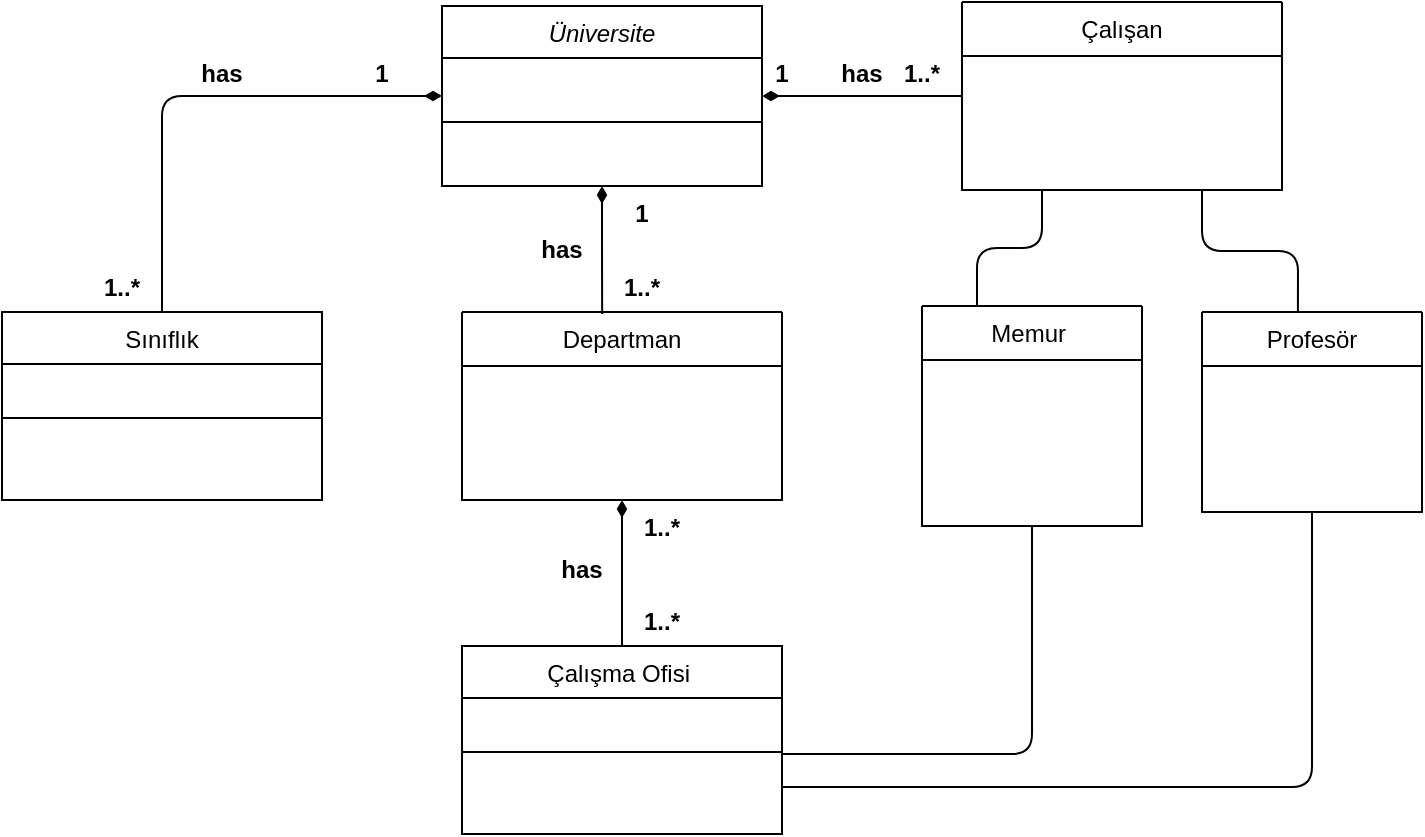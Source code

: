 <mxfile version="18.2.0" type="github">
  <diagram id="C5RBs43oDa-KdzZeNtuy" name="Page-1">
    <mxGraphModel dx="786" dy="545" grid="1" gridSize="10" guides="1" tooltips="1" connect="1" arrows="1" fold="1" page="1" pageScale="1" pageWidth="827" pageHeight="1169" math="0" shadow="0">
      <root>
        <mxCell id="WIyWlLk6GJQsqaUBKTNV-0" />
        <mxCell id="WIyWlLk6GJQsqaUBKTNV-1" parent="WIyWlLk6GJQsqaUBKTNV-0" />
        <mxCell id="bU1eev-tUMgHau43K70a-31" style="edgeStyle=orthogonalEdgeStyle;rounded=1;sketch=0;orthogonalLoop=1;jettySize=auto;html=1;exitX=0;exitY=0.5;exitDx=0;exitDy=0;startArrow=diamondThin;startFill=1;elbow=vertical;entryX=0.5;entryY=0;entryDx=0;entryDy=0;endArrow=none;endFill=0;" edge="1" parent="WIyWlLk6GJQsqaUBKTNV-1" source="zkfFHV4jXpPFQw0GAbJ--0" target="zkfFHV4jXpPFQw0GAbJ--6">
          <mxGeometry relative="1" as="geometry">
            <mxPoint x="180" y="55" as="targetPoint" />
          </mxGeometry>
        </mxCell>
        <mxCell id="bU1eev-tUMgHau43K70a-34" style="edgeStyle=orthogonalEdgeStyle;rounded=1;sketch=0;orthogonalLoop=1;jettySize=auto;html=1;exitX=0.5;exitY=1;exitDx=0;exitDy=0;entryX=0.438;entryY=0.011;entryDx=0;entryDy=0;entryPerimeter=0;startArrow=diamondThin;startFill=1;endArrow=none;endFill=0;elbow=vertical;" edge="1" parent="WIyWlLk6GJQsqaUBKTNV-1" source="zkfFHV4jXpPFQw0GAbJ--0" target="bU1eev-tUMgHau43K70a-3">
          <mxGeometry relative="1" as="geometry" />
        </mxCell>
        <mxCell id="bU1eev-tUMgHau43K70a-35" style="edgeStyle=orthogonalEdgeStyle;rounded=1;sketch=0;orthogonalLoop=1;jettySize=auto;html=1;exitX=1;exitY=0.5;exitDx=0;exitDy=0;entryX=0;entryY=0.5;entryDx=0;entryDy=0;startArrow=diamondThin;startFill=1;endArrow=none;endFill=0;elbow=vertical;" edge="1" parent="WIyWlLk6GJQsqaUBKTNV-1" source="zkfFHV4jXpPFQw0GAbJ--0" target="bU1eev-tUMgHau43K70a-15">
          <mxGeometry relative="1" as="geometry" />
        </mxCell>
        <mxCell id="zkfFHV4jXpPFQw0GAbJ--0" value="Üniversite" style="swimlane;fontStyle=2;align=center;verticalAlign=top;childLayout=stackLayout;horizontal=1;startSize=26;horizontalStack=0;resizeParent=1;resizeLast=0;collapsible=1;marginBottom=0;rounded=0;shadow=0;strokeWidth=1;" parent="WIyWlLk6GJQsqaUBKTNV-1" vertex="1">
          <mxGeometry x="250" y="10" width="160" height="90" as="geometry">
            <mxRectangle x="230" y="140" width="160" height="26" as="alternateBounds" />
          </mxGeometry>
        </mxCell>
        <mxCell id="zkfFHV4jXpPFQw0GAbJ--4" value="" style="line;html=1;strokeWidth=1;align=left;verticalAlign=middle;spacingTop=-1;spacingLeft=3;spacingRight=3;rotatable=0;labelPosition=right;points=[];portConstraint=eastwest;" parent="zkfFHV4jXpPFQw0GAbJ--0" vertex="1">
          <mxGeometry y="26" width="160" height="64" as="geometry" />
        </mxCell>
        <mxCell id="zkfFHV4jXpPFQw0GAbJ--6" value="Sınıflık" style="swimlane;fontStyle=0;align=center;verticalAlign=top;childLayout=stackLayout;horizontal=1;startSize=26;horizontalStack=0;resizeParent=1;resizeLast=0;collapsible=1;marginBottom=0;rounded=0;shadow=0;strokeWidth=1;" parent="WIyWlLk6GJQsqaUBKTNV-1" vertex="1">
          <mxGeometry x="30" y="163" width="160" height="94" as="geometry">
            <mxRectangle x="10" y="150" width="160" height="26" as="alternateBounds" />
          </mxGeometry>
        </mxCell>
        <mxCell id="zkfFHV4jXpPFQw0GAbJ--9" value="" style="line;html=1;strokeWidth=1;align=left;verticalAlign=middle;spacingTop=-1;spacingLeft=3;spacingRight=3;rotatable=0;labelPosition=right;points=[];portConstraint=eastwest;" parent="zkfFHV4jXpPFQw0GAbJ--6" vertex="1">
          <mxGeometry y="26" width="160" height="54" as="geometry" />
        </mxCell>
        <mxCell id="bU1eev-tUMgHau43K70a-63" style="edgeStyle=orthogonalEdgeStyle;rounded=1;sketch=0;orthogonalLoop=1;jettySize=auto;html=1;exitX=0.5;exitY=0;exitDx=0;exitDy=0;entryX=0.5;entryY=1;entryDx=0;entryDy=0;startArrow=none;startFill=0;endArrow=diamondThin;endFill=1;elbow=vertical;" edge="1" parent="WIyWlLk6GJQsqaUBKTNV-1" source="bU1eev-tUMgHau43K70a-1" target="bU1eev-tUMgHau43K70a-3">
          <mxGeometry relative="1" as="geometry" />
        </mxCell>
        <mxCell id="bU1eev-tUMgHau43K70a-1" value="Çalışma Ofisi " style="swimlane;fontStyle=0;align=center;verticalAlign=top;childLayout=stackLayout;horizontal=1;startSize=26;horizontalStack=0;resizeParent=1;resizeLast=0;collapsible=1;marginBottom=0;rounded=0;shadow=0;strokeWidth=1;" vertex="1" parent="WIyWlLk6GJQsqaUBKTNV-1">
          <mxGeometry x="260" y="330" width="160" height="94" as="geometry">
            <mxRectangle x="10" y="150" width="160" height="26" as="alternateBounds" />
          </mxGeometry>
        </mxCell>
        <mxCell id="bU1eev-tUMgHau43K70a-2" value="" style="line;html=1;strokeWidth=1;align=left;verticalAlign=middle;spacingTop=-1;spacingLeft=3;spacingRight=3;rotatable=0;labelPosition=right;points=[];portConstraint=eastwest;" vertex="1" parent="bU1eev-tUMgHau43K70a-1">
          <mxGeometry y="26" width="160" height="54" as="geometry" />
        </mxCell>
        <mxCell id="bU1eev-tUMgHau43K70a-3" value="Departman" style="swimlane;fontStyle=0;align=center;verticalAlign=top;childLayout=stackLayout;horizontal=1;startSize=0;horizontalStack=0;resizeParent=1;resizeLast=0;collapsible=1;marginBottom=0;rounded=0;shadow=0;strokeWidth=1;" vertex="1" parent="WIyWlLk6GJQsqaUBKTNV-1">
          <mxGeometry x="260" y="163" width="160" height="94" as="geometry">
            <mxRectangle x="240" y="163" width="160" height="26" as="alternateBounds" />
          </mxGeometry>
        </mxCell>
        <mxCell id="bU1eev-tUMgHau43K70a-4" value="" style="line;html=1;strokeWidth=1;align=left;verticalAlign=middle;spacingTop=-1;spacingLeft=3;spacingRight=3;rotatable=0;labelPosition=right;points=[];portConstraint=eastwest;" vertex="1" parent="bU1eev-tUMgHau43K70a-3">
          <mxGeometry width="160" height="54" as="geometry" />
        </mxCell>
        <mxCell id="bU1eev-tUMgHau43K70a-42" style="edgeStyle=orthogonalEdgeStyle;rounded=1;sketch=0;orthogonalLoop=1;jettySize=auto;html=1;exitX=0.25;exitY=1;exitDx=0;exitDy=0;entryX=0.25;entryY=0;entryDx=0;entryDy=0;startArrow=none;startFill=0;endArrow=none;endFill=0;elbow=vertical;" edge="1" parent="WIyWlLk6GJQsqaUBKTNV-1" source="bU1eev-tUMgHau43K70a-15" target="bU1eev-tUMgHau43K70a-20">
          <mxGeometry relative="1" as="geometry" />
        </mxCell>
        <mxCell id="bU1eev-tUMgHau43K70a-43" style="edgeStyle=orthogonalEdgeStyle;rounded=1;sketch=0;orthogonalLoop=1;jettySize=auto;html=1;exitX=0.75;exitY=1;exitDx=0;exitDy=0;entryX=0.436;entryY=0;entryDx=0;entryDy=0;entryPerimeter=0;startArrow=none;startFill=0;endArrow=none;endFill=0;elbow=vertical;" edge="1" parent="WIyWlLk6GJQsqaUBKTNV-1" source="bU1eev-tUMgHau43K70a-15" target="bU1eev-tUMgHau43K70a-22">
          <mxGeometry relative="1" as="geometry" />
        </mxCell>
        <mxCell id="bU1eev-tUMgHau43K70a-15" value="Çalışan" style="swimlane;fontStyle=0;align=center;verticalAlign=top;childLayout=stackLayout;horizontal=1;startSize=0;horizontalStack=0;resizeParent=1;resizeLast=0;collapsible=1;marginBottom=0;rounded=0;shadow=0;strokeWidth=1;" vertex="1" parent="WIyWlLk6GJQsqaUBKTNV-1">
          <mxGeometry x="510" y="8" width="160" height="94" as="geometry">
            <mxRectangle x="240" y="163" width="160" height="26" as="alternateBounds" />
          </mxGeometry>
        </mxCell>
        <mxCell id="bU1eev-tUMgHau43K70a-16" value="" style="line;html=1;strokeWidth=1;align=left;verticalAlign=middle;spacingTop=-1;spacingLeft=3;spacingRight=3;rotatable=0;labelPosition=right;points=[];portConstraint=eastwest;" vertex="1" parent="bU1eev-tUMgHau43K70a-15">
          <mxGeometry width="160" height="54" as="geometry" />
        </mxCell>
        <mxCell id="bU1eev-tUMgHau43K70a-20" value="Memur " style="swimlane;fontStyle=0;align=center;verticalAlign=top;childLayout=stackLayout;horizontal=1;startSize=0;horizontalStack=0;resizeParent=1;resizeLast=0;collapsible=1;marginBottom=0;rounded=0;shadow=0;strokeWidth=1;" vertex="1" parent="WIyWlLk6GJQsqaUBKTNV-1">
          <mxGeometry x="490" y="160" width="110" height="110" as="geometry">
            <mxRectangle x="240" y="163" width="160" height="26" as="alternateBounds" />
          </mxGeometry>
        </mxCell>
        <mxCell id="bU1eev-tUMgHau43K70a-21" value="" style="line;html=1;strokeWidth=1;align=left;verticalAlign=middle;spacingTop=-1;spacingLeft=3;spacingRight=3;rotatable=0;labelPosition=right;points=[];portConstraint=eastwest;" vertex="1" parent="bU1eev-tUMgHau43K70a-20">
          <mxGeometry width="110" height="54" as="geometry" />
        </mxCell>
        <mxCell id="bU1eev-tUMgHau43K70a-44" style="edgeStyle=orthogonalEdgeStyle;rounded=1;sketch=0;orthogonalLoop=1;jettySize=auto;html=1;exitX=0.5;exitY=1;exitDx=0;exitDy=0;startArrow=none;startFill=0;endArrow=none;endFill=0;elbow=vertical;entryX=1;entryY=0.75;entryDx=0;entryDy=0;" edge="1" parent="WIyWlLk6GJQsqaUBKTNV-1" source="bU1eev-tUMgHau43K70a-22" target="bU1eev-tUMgHau43K70a-1">
          <mxGeometry relative="1" as="geometry">
            <mxPoint x="685" y="420" as="targetPoint" />
          </mxGeometry>
        </mxCell>
        <mxCell id="bU1eev-tUMgHau43K70a-22" value="Profesör" style="swimlane;fontStyle=0;align=center;verticalAlign=top;childLayout=stackLayout;horizontal=1;startSize=0;horizontalStack=0;resizeParent=1;resizeLast=0;collapsible=1;marginBottom=0;rounded=0;shadow=0;strokeWidth=1;" vertex="1" parent="WIyWlLk6GJQsqaUBKTNV-1">
          <mxGeometry x="630" y="163" width="110" height="100" as="geometry">
            <mxRectangle x="240" y="163" width="160" height="26" as="alternateBounds" />
          </mxGeometry>
        </mxCell>
        <mxCell id="bU1eev-tUMgHau43K70a-23" value="" style="line;html=1;strokeWidth=1;align=left;verticalAlign=middle;spacingTop=-1;spacingLeft=3;spacingRight=3;rotatable=0;labelPosition=right;points=[];portConstraint=eastwest;" vertex="1" parent="bU1eev-tUMgHau43K70a-22">
          <mxGeometry width="110" height="54" as="geometry" />
        </mxCell>
        <mxCell id="bU1eev-tUMgHau43K70a-26" value="" style="endArrow=none;html=1;rounded=1;sketch=0;entryX=0.5;entryY=1;entryDx=0;entryDy=0;exitX=1;exitY=0.519;exitDx=0;exitDy=0;exitPerimeter=0;edgeStyle=orthogonalEdgeStyle;elbow=vertical;" edge="1" parent="WIyWlLk6GJQsqaUBKTNV-1" source="bU1eev-tUMgHau43K70a-2" target="bU1eev-tUMgHau43K70a-20">
          <mxGeometry width="50" height="50" relative="1" as="geometry">
            <mxPoint x="380" y="280" as="sourcePoint" />
            <mxPoint x="430" y="230" as="targetPoint" />
          </mxGeometry>
        </mxCell>
        <mxCell id="bU1eev-tUMgHau43K70a-50" value="1" style="text;align=center;fontStyle=1;verticalAlign=middle;spacingLeft=3;spacingRight=3;strokeColor=none;rotatable=0;points=[[0,0.5],[1,0.5]];portConstraint=eastwest;rounded=0;sketch=0;" vertex="1" parent="WIyWlLk6GJQsqaUBKTNV-1">
          <mxGeometry x="180" y="30" width="80" height="26" as="geometry" />
        </mxCell>
        <mxCell id="bU1eev-tUMgHau43K70a-51" value="1" style="text;align=center;fontStyle=1;verticalAlign=middle;spacingLeft=3;spacingRight=3;strokeColor=none;rotatable=0;points=[[0,0.5],[1,0.5]];portConstraint=eastwest;rounded=0;sketch=0;" vertex="1" parent="WIyWlLk6GJQsqaUBKTNV-1">
          <mxGeometry x="310" y="100" width="80" height="26" as="geometry" />
        </mxCell>
        <mxCell id="bU1eev-tUMgHau43K70a-52" value="1" style="text;align=center;fontStyle=1;verticalAlign=middle;spacingLeft=3;spacingRight=3;strokeColor=none;rotatable=0;points=[[0,0.5],[1,0.5]];portConstraint=eastwest;rounded=0;sketch=0;" vertex="1" parent="WIyWlLk6GJQsqaUBKTNV-1">
          <mxGeometry x="380" y="30" width="80" height="26" as="geometry" />
        </mxCell>
        <mxCell id="bU1eev-tUMgHau43K70a-53" value="has" style="text;align=center;fontStyle=1;verticalAlign=middle;spacingLeft=3;spacingRight=3;strokeColor=none;rotatable=0;points=[[0,0.5],[1,0.5]];portConstraint=eastwest;rounded=0;sketch=0;" vertex="1" parent="WIyWlLk6GJQsqaUBKTNV-1">
          <mxGeometry x="100" y="30" width="80" height="26" as="geometry" />
        </mxCell>
        <mxCell id="bU1eev-tUMgHau43K70a-55" value="has" style="text;align=center;fontStyle=1;verticalAlign=middle;spacingLeft=3;spacingRight=3;strokeColor=none;rotatable=0;points=[[0,0.5],[1,0.5]];portConstraint=eastwest;rounded=0;sketch=0;" vertex="1" parent="WIyWlLk6GJQsqaUBKTNV-1">
          <mxGeometry x="280" y="110" width="60" height="42" as="geometry" />
        </mxCell>
        <mxCell id="bU1eev-tUMgHau43K70a-57" value="has" style="text;align=center;fontStyle=1;verticalAlign=middle;spacingLeft=3;spacingRight=3;strokeColor=none;rotatable=0;points=[[0,0.5],[1,0.5]];portConstraint=eastwest;rounded=0;sketch=0;" vertex="1" parent="WIyWlLk6GJQsqaUBKTNV-1">
          <mxGeometry x="420" y="30" width="80" height="26" as="geometry" />
        </mxCell>
        <mxCell id="bU1eev-tUMgHau43K70a-58" value="1..*" style="text;align=center;fontStyle=1;verticalAlign=middle;spacingLeft=3;spacingRight=3;strokeColor=none;rotatable=0;points=[[0,0.5],[1,0.5]];portConstraint=eastwest;rounded=0;sketch=0;" vertex="1" parent="WIyWlLk6GJQsqaUBKTNV-1">
          <mxGeometry x="50" y="137" width="80" height="26" as="geometry" />
        </mxCell>
        <mxCell id="bU1eev-tUMgHau43K70a-59" value="1..*" style="text;align=center;fontStyle=1;verticalAlign=middle;spacingLeft=3;spacingRight=3;strokeColor=none;rotatable=0;points=[[0,0.5],[1,0.5]];portConstraint=eastwest;rounded=0;sketch=0;" vertex="1" parent="WIyWlLk6GJQsqaUBKTNV-1">
          <mxGeometry x="270" y="137" width="160" height="26" as="geometry" />
        </mxCell>
        <mxCell id="bU1eev-tUMgHau43K70a-60" value="1..*" style="text;align=center;fontStyle=1;verticalAlign=middle;spacingLeft=3;spacingRight=3;strokeColor=none;rotatable=0;points=[[0,0.5],[1,0.5]];portConstraint=eastwest;rounded=0;sketch=0;" vertex="1" parent="WIyWlLk6GJQsqaUBKTNV-1">
          <mxGeometry x="450" y="30" width="80" height="26" as="geometry" />
        </mxCell>
        <mxCell id="bU1eev-tUMgHau43K70a-64" value="1..*" style="text;align=center;fontStyle=1;verticalAlign=middle;spacingLeft=3;spacingRight=3;strokeColor=none;rotatable=0;points=[[0,0.5],[1,0.5]];portConstraint=eastwest;rounded=0;sketch=0;" vertex="1" parent="WIyWlLk6GJQsqaUBKTNV-1">
          <mxGeometry x="280" y="257" width="160" height="26" as="geometry" />
        </mxCell>
        <mxCell id="bU1eev-tUMgHau43K70a-65" value="has" style="text;align=center;fontStyle=1;verticalAlign=middle;spacingLeft=3;spacingRight=3;strokeColor=none;rotatable=0;points=[[0,0.5],[1,0.5]];portConstraint=eastwest;rounded=0;sketch=0;" vertex="1" parent="WIyWlLk6GJQsqaUBKTNV-1">
          <mxGeometry x="290" y="270" width="60" height="42" as="geometry" />
        </mxCell>
        <mxCell id="bU1eev-tUMgHau43K70a-66" value="1..*" style="text;align=center;fontStyle=1;verticalAlign=middle;spacingLeft=3;spacingRight=3;strokeColor=none;rotatable=0;points=[[0,0.5],[1,0.5]];portConstraint=eastwest;rounded=0;sketch=0;" vertex="1" parent="WIyWlLk6GJQsqaUBKTNV-1">
          <mxGeometry x="280" y="304" width="160" height="26" as="geometry" />
        </mxCell>
      </root>
    </mxGraphModel>
  </diagram>
</mxfile>
